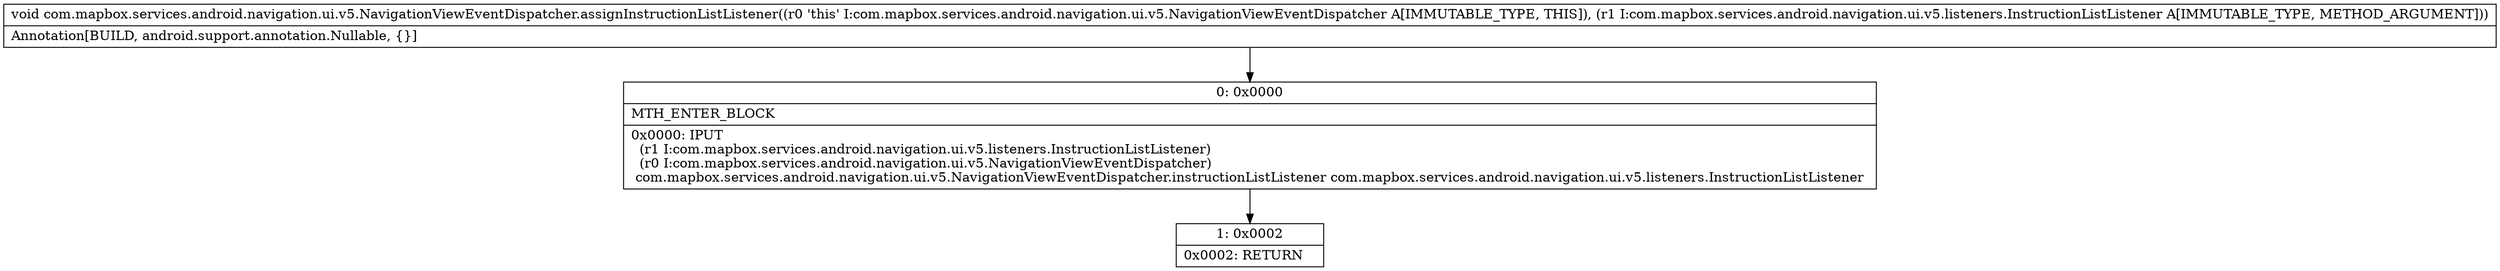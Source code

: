 digraph "CFG forcom.mapbox.services.android.navigation.ui.v5.NavigationViewEventDispatcher.assignInstructionListListener(Lcom\/mapbox\/services\/android\/navigation\/ui\/v5\/listeners\/InstructionListListener;)V" {
Node_0 [shape=record,label="{0\:\ 0x0000|MTH_ENTER_BLOCK\l|0x0000: IPUT  \l  (r1 I:com.mapbox.services.android.navigation.ui.v5.listeners.InstructionListListener)\l  (r0 I:com.mapbox.services.android.navigation.ui.v5.NavigationViewEventDispatcher)\l com.mapbox.services.android.navigation.ui.v5.NavigationViewEventDispatcher.instructionListListener com.mapbox.services.android.navigation.ui.v5.listeners.InstructionListListener \l}"];
Node_1 [shape=record,label="{1\:\ 0x0002|0x0002: RETURN   \l}"];
MethodNode[shape=record,label="{void com.mapbox.services.android.navigation.ui.v5.NavigationViewEventDispatcher.assignInstructionListListener((r0 'this' I:com.mapbox.services.android.navigation.ui.v5.NavigationViewEventDispatcher A[IMMUTABLE_TYPE, THIS]), (r1 I:com.mapbox.services.android.navigation.ui.v5.listeners.InstructionListListener A[IMMUTABLE_TYPE, METHOD_ARGUMENT]))  | Annotation[BUILD, android.support.annotation.Nullable, \{\}]\l}"];
MethodNode -> Node_0;
Node_0 -> Node_1;
}

